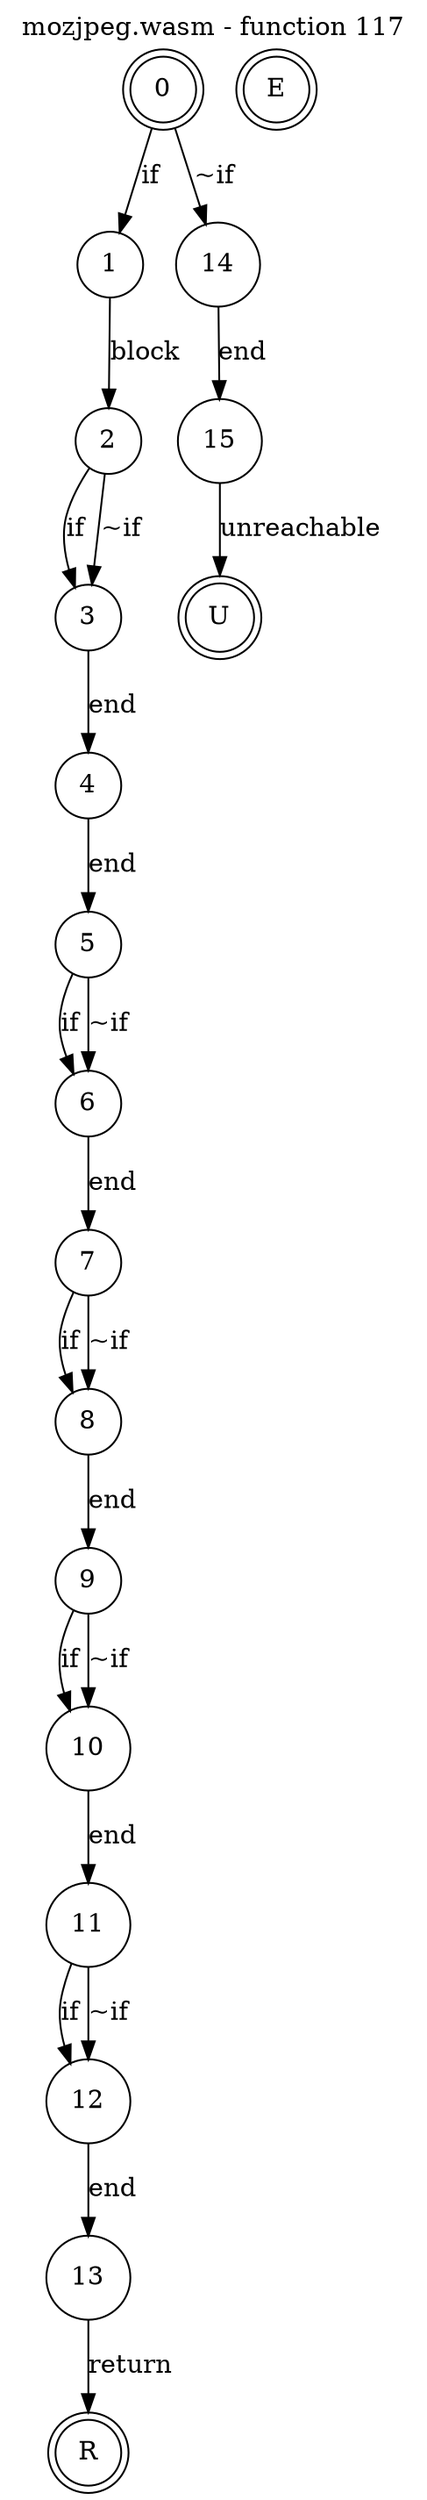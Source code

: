 digraph finite_state_machine {
    label = "mozjpeg.wasm - function 117"
    labelloc =  t
    labelfontsize = 16
    labelfontcolor = black
    labelfontname = "Helvetica"
    node [shape = doublecircle]; 0 E U R ;
    node [shape = circle];
    0 -> 1[label="if"];
    0 -> 14[label="~if"];
    1 -> 2[label="block"];
    2 -> 3[label="if"];
    2 -> 3[label="~if"];
    3 -> 4[label="end"];
    4 -> 5[label="end"];
    5 -> 6[label="if"];
    5 -> 6[label="~if"];
    6 -> 7[label="end"];
    7 -> 8[label="if"];
    7 -> 8[label="~if"];
    8 -> 9[label="end"];
    9 -> 10[label="if"];
    9 -> 10[label="~if"];
    10 -> 11[label="end"];
    11 -> 12[label="if"];
    11 -> 12[label="~if"];
    12 -> 13[label="end"];
    13 -> R[label="return"];
    14 -> 15[label="end"];
    15 -> U[label="unreachable"];
}
